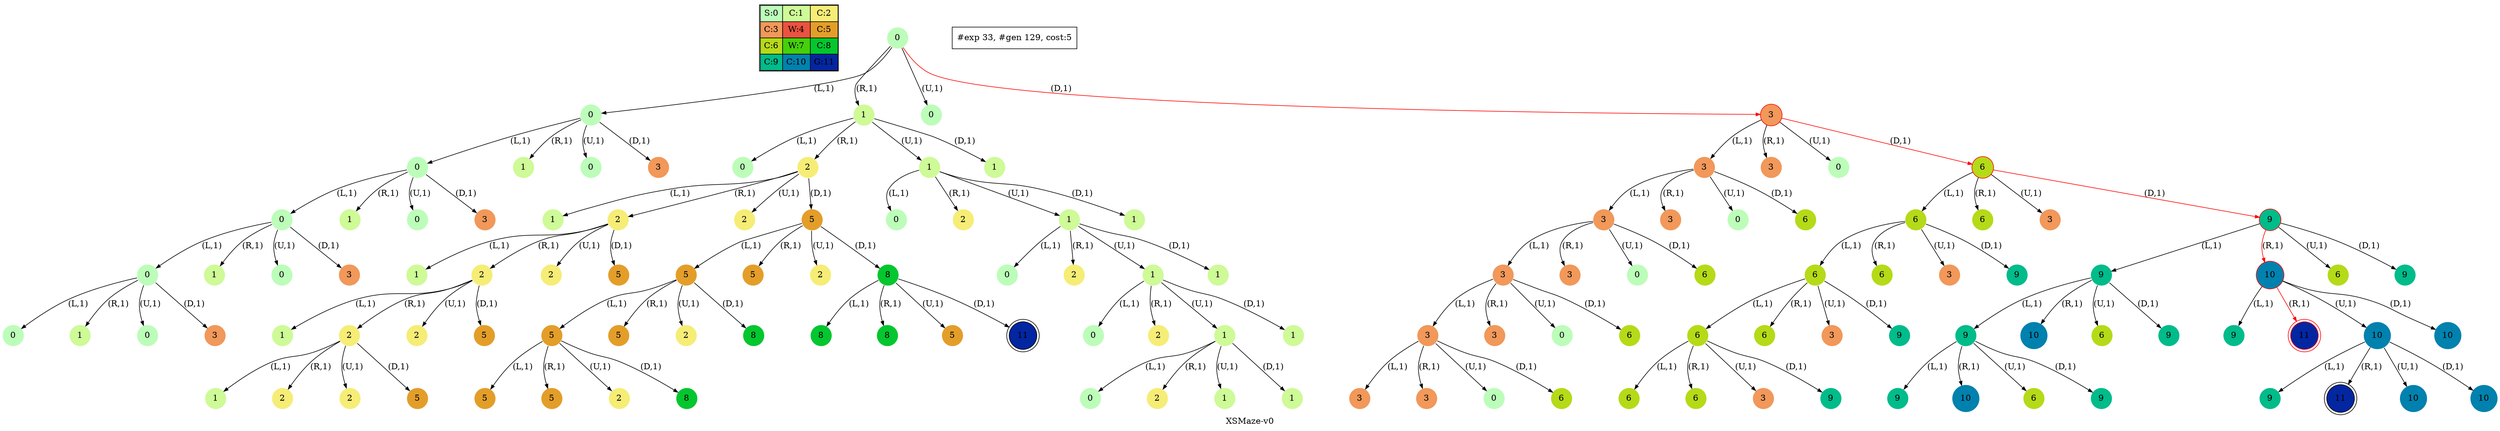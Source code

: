 digraph XSMaze { label="XSMaze-v0"
subgraph MAP {label=Map;map [shape=plaintext label=<<table border="1" cellpadding="5" cellspacing="0" cellborder="1"><tr><td bgcolor="0.32745098 0.267733   0.99083125 1.        ">S:0</td><td bgcolor="0.24117647 0.39545121 0.97940977 1.        ">C:1</td><td bgcolor="0.15490196 0.51591783 0.96349314 1.        ">C:2</td></tr><tr><td bgcolor="0.06862745 0.62692381 0.94315443 1.        ">C:3</td><td bgcolor="0.01764706 0.72643357 0.91848699 1.        ">W:4</td><td bgcolor="0.10392157 0.81262237 0.88960401 1.        ">C:5</td></tr><tr><td bgcolor="0.19803922 0.88960401 0.8534438  1.        ">C:6</td><td bgcolor="0.28431373 0.94315443 0.81619691 1.        ">W:7</td><td bgcolor="0.37058824 0.97940977 0.77520398 1.        ">C:8</td></tr><tr><td bgcolor="0.45686275 0.99770518 0.73065313 1.        ">C:9</td><td bgcolor="0.54313725 0.99770518 0.68274886 1.        ">C:10</td><td bgcolor="0.62941176 0.97940977 0.63171101 1.        ">G:11</td></tr></table>>]} 
nodesep=1 ranksep=0.5 node [shape=circle] edge [arrowsize=0.7] 
"0_0" [label=0 style=filled color=white  fillcolor="0.32745098 0.267733   0.99083125 1.        "]; 
"0_0.0-0" [label=0 style=filled color=white  fillcolor="0.32745098 0.267733   0.99083125 1.        "];  "0_0" -> "0_0.0-0" [label="(L,1)" ]; 
"0_0.1-1" [label=1 style=filled color=white  fillcolor="0.24117647 0.39545121 0.97940977 1.        "];  "0_0" -> "0_0.1-1" [label="(R,1)" ]; 
"0_0.0-2" [label=0 style=filled color=white  fillcolor="0.32745098 0.267733   0.99083125 1.        "];  "0_0" -> "0_0.0-2" [label="(U,1)" ]; 
"0_0.3-3" [label=3 style=filled color=white  fillcolor="0.06862745 0.62692381 0.94315443 1.        "color=red ];   "0_0" -> "0_0.3-3" [label="(D,1)" color=red ];  
"0_0.0.0-0" [label=0 style=filled color=white  fillcolor="0.32745098 0.267733   0.99083125 1.        "];  "0_0.0-0" -> "0_0.0.0-0" [label="(L,1)" ]; 
"0_0.0.1-1" [label=1 style=filled color=white  fillcolor="0.24117647 0.39545121 0.97940977 1.        "];  "0_0.0-0" -> "0_0.0.1-1" [label="(R,1)" ]; 
"0_0.0.0-2" [label=0 style=filled color=white  fillcolor="0.32745098 0.267733   0.99083125 1.        "];  "0_0.0-0" -> "0_0.0.0-2" [label="(U,1)" ]; 
"0_0.0.3-3" [label=3 style=filled color=white  fillcolor="0.06862745 0.62692381 0.94315443 1.        "];  "0_0.0-0" -> "0_0.0.3-3" [label="(D,1)" ]; 
"0_0.1.0-0" [label=0 style=filled color=white  fillcolor="0.32745098 0.267733   0.99083125 1.        "];  "0_0.1-1" -> "0_0.1.0-0" [label="(L,1)" ]; 
"0_0.1.2-1" [label=2 style=filled color=white  fillcolor="0.15490196 0.51591783 0.96349314 1.        "];  "0_0.1-1" -> "0_0.1.2-1" [label="(R,1)" ]; 
"0_0.1.1-2" [label=1 style=filled color=white  fillcolor="0.24117647 0.39545121 0.97940977 1.        "];  "0_0.1-1" -> "0_0.1.1-2" [label="(U,1)" ]; 
"0_0.1.1-3" [label=1 style=filled color=white  fillcolor="0.24117647 0.39545121 0.97940977 1.        "];  "0_0.1-1" -> "0_0.1.1-3" [label="(D,1)" ]; 
"0_0.3.3-0" [label=3 style=filled color=white  fillcolor="0.06862745 0.62692381 0.94315443 1.        "];  "0_0.3-3" -> "0_0.3.3-0" [label="(L,1)" ]; 
"0_0.3.3-1" [label=3 style=filled color=white  fillcolor="0.06862745 0.62692381 0.94315443 1.        "];  "0_0.3-3" -> "0_0.3.3-1" [label="(R,1)" ]; 
"0_0.3.0-2" [label=0 style=filled color=white  fillcolor="0.32745098 0.267733   0.99083125 1.        "];  "0_0.3-3" -> "0_0.3.0-2" [label="(U,1)" ]; 
"0_0.3.6-3" [label=6 style=filled color=white  fillcolor="0.19803922 0.88960401 0.8534438  1.        "color=red ];   "0_0.3-3" -> "0_0.3.6-3" [label="(D,1)" color=red ];  
"0_0.1.2.1-0" [label=1 style=filled color=white  fillcolor="0.24117647 0.39545121 0.97940977 1.        "];  "0_0.1.2-1" -> "0_0.1.2.1-0" [label="(L,1)" ]; 
"0_0.1.2.2-1" [label=2 style=filled color=white  fillcolor="0.15490196 0.51591783 0.96349314 1.        "];  "0_0.1.2-1" -> "0_0.1.2.2-1" [label="(R,1)" ]; 
"0_0.1.2.2-2" [label=2 style=filled color=white  fillcolor="0.15490196 0.51591783 0.96349314 1.        "];  "0_0.1.2-1" -> "0_0.1.2.2-2" [label="(U,1)" ]; 
"0_0.1.2.5-3" [label=5 style=filled color=white  fillcolor="0.10392157 0.81262237 0.88960401 1.        "];  "0_0.1.2-1" -> "0_0.1.2.5-3" [label="(D,1)" ]; 
"0_0.1.1.0-0" [label=0 style=filled color=white  fillcolor="0.32745098 0.267733   0.99083125 1.        "];  "0_0.1.1-2" -> "0_0.1.1.0-0" [label="(L,1)" ]; 
"0_0.1.1.2-1" [label=2 style=filled color=white  fillcolor="0.15490196 0.51591783 0.96349314 1.        "];  "0_0.1.1-2" -> "0_0.1.1.2-1" [label="(R,1)" ]; 
"0_0.1.1.1-2" [label=1 style=filled color=white  fillcolor="0.24117647 0.39545121 0.97940977 1.        "];  "0_0.1.1-2" -> "0_0.1.1.1-2" [label="(U,1)" ]; 
"0_0.1.1.1-3" [label=1 style=filled color=white  fillcolor="0.24117647 0.39545121 0.97940977 1.        "];  "0_0.1.1-2" -> "0_0.1.1.1-3" [label="(D,1)" ]; 
"0_0.3.6.6-0" [label=6 style=filled color=white  fillcolor="0.19803922 0.88960401 0.8534438  1.        "];  "0_0.3.6-3" -> "0_0.3.6.6-0" [label="(L,1)" ]; 
"0_0.3.6.6-1" [label=6 style=filled color=white  fillcolor="0.19803922 0.88960401 0.8534438  1.        "];  "0_0.3.6-3" -> "0_0.3.6.6-1" [label="(R,1)" ]; 
"0_0.3.6.3-2" [label=3 style=filled color=white  fillcolor="0.06862745 0.62692381 0.94315443 1.        "];  "0_0.3.6-3" -> "0_0.3.6.3-2" [label="(U,1)" ]; 
"0_0.3.6.9-3" [label=9 style=filled color=white  fillcolor="0.45686275 0.99770518 0.73065313 1.        "color=red ];   "0_0.3.6-3" -> "0_0.3.6.9-3" [label="(D,1)" color=red ];  
"0_0.0.0.0-0" [label=0 style=filled color=white  fillcolor="0.32745098 0.267733   0.99083125 1.        "];  "0_0.0.0-0" -> "0_0.0.0.0-0" [label="(L,1)" ]; 
"0_0.0.0.1-1" [label=1 style=filled color=white  fillcolor="0.24117647 0.39545121 0.97940977 1.        "];  "0_0.0.0-0" -> "0_0.0.0.1-1" [label="(R,1)" ]; 
"0_0.0.0.0-2" [label=0 style=filled color=white  fillcolor="0.32745098 0.267733   0.99083125 1.        "];  "0_0.0.0-0" -> "0_0.0.0.0-2" [label="(U,1)" ]; 
"0_0.0.0.3-3" [label=3 style=filled color=white  fillcolor="0.06862745 0.62692381 0.94315443 1.        "];  "0_0.0.0-0" -> "0_0.0.0.3-3" [label="(D,1)" ]; 
"0_0.3.3.3-0" [label=3 style=filled color=white  fillcolor="0.06862745 0.62692381 0.94315443 1.        "];  "0_0.3.3-0" -> "0_0.3.3.3-0" [label="(L,1)" ]; 
"0_0.3.3.3-1" [label=3 style=filled color=white  fillcolor="0.06862745 0.62692381 0.94315443 1.        "];  "0_0.3.3-0" -> "0_0.3.3.3-1" [label="(R,1)" ]; 
"0_0.3.3.0-2" [label=0 style=filled color=white  fillcolor="0.32745098 0.267733   0.99083125 1.        "];  "0_0.3.3-0" -> "0_0.3.3.0-2" [label="(U,1)" ]; 
"0_0.3.3.6-3" [label=6 style=filled color=white  fillcolor="0.19803922 0.88960401 0.8534438  1.        "];  "0_0.3.3-0" -> "0_0.3.3.6-3" [label="(D,1)" ]; 
"0_0.1.2.5.5-0" [label=5 style=filled color=white  fillcolor="0.10392157 0.81262237 0.88960401 1.        "];  "0_0.1.2.5-3" -> "0_0.1.2.5.5-0" [label="(L,1)" ]; 
"0_0.1.2.5.5-1" [label=5 style=filled color=white  fillcolor="0.10392157 0.81262237 0.88960401 1.        "];  "0_0.1.2.5-3" -> "0_0.1.2.5.5-1" [label="(R,1)" ]; 
"0_0.1.2.5.2-2" [label=2 style=filled color=white  fillcolor="0.15490196 0.51591783 0.96349314 1.        "];  "0_0.1.2.5-3" -> "0_0.1.2.5.2-2" [label="(U,1)" ]; 
"0_0.1.2.5.8-3" [label=8 style=filled color=white  fillcolor="0.37058824 0.97940977 0.77520398 1.        "];  "0_0.1.2.5-3" -> "0_0.1.2.5.8-3" [label="(D,1)" ]; 
"0_0.3.6.6.6-0" [label=6 style=filled color=white  fillcolor="0.19803922 0.88960401 0.8534438  1.        "];  "0_0.3.6.6-0" -> "0_0.3.6.6.6-0" [label="(L,1)" ]; 
"0_0.3.6.6.6-1" [label=6 style=filled color=white  fillcolor="0.19803922 0.88960401 0.8534438  1.        "];  "0_0.3.6.6-0" -> "0_0.3.6.6.6-1" [label="(R,1)" ]; 
"0_0.3.6.6.3-2" [label=3 style=filled color=white  fillcolor="0.06862745 0.62692381 0.94315443 1.        "];  "0_0.3.6.6-0" -> "0_0.3.6.6.3-2" [label="(U,1)" ]; 
"0_0.3.6.6.9-3" [label=9 style=filled color=white  fillcolor="0.45686275 0.99770518 0.73065313 1.        "];  "0_0.3.6.6-0" -> "0_0.3.6.6.9-3" [label="(D,1)" ]; 
"0_0.0.0.0.0-0" [label=0 style=filled color=white  fillcolor="0.32745098 0.267733   0.99083125 1.        "];  "0_0.0.0.0-0" -> "0_0.0.0.0.0-0" [label="(L,1)" ]; 
"0_0.0.0.0.1-1" [label=1 style=filled color=white  fillcolor="0.24117647 0.39545121 0.97940977 1.        "];  "0_0.0.0.0-0" -> "0_0.0.0.0.1-1" [label="(R,1)" ]; 
"0_0.0.0.0.0-2" [label=0 style=filled color=white  fillcolor="0.32745098 0.267733   0.99083125 1.        "];  "0_0.0.0.0-0" -> "0_0.0.0.0.0-2" [label="(U,1)" ]; 
"0_0.0.0.0.3-3" [label=3 style=filled color=white  fillcolor="0.06862745 0.62692381 0.94315443 1.        "];  "0_0.0.0.0-0" -> "0_0.0.0.0.3-3" [label="(D,1)" ]; 
"0_0.3.3.3.3-0" [label=3 style=filled color=white  fillcolor="0.06862745 0.62692381 0.94315443 1.        "];  "0_0.3.3.3-0" -> "0_0.3.3.3.3-0" [label="(L,1)" ]; 
"0_0.3.3.3.3-1" [label=3 style=filled color=white  fillcolor="0.06862745 0.62692381 0.94315443 1.        "];  "0_0.3.3.3-0" -> "0_0.3.3.3.3-1" [label="(R,1)" ]; 
"0_0.3.3.3.0-2" [label=0 style=filled color=white  fillcolor="0.32745098 0.267733   0.99083125 1.        "];  "0_0.3.3.3-0" -> "0_0.3.3.3.0-2" [label="(U,1)" ]; 
"0_0.3.3.3.6-3" [label=6 style=filled color=white  fillcolor="0.19803922 0.88960401 0.8534438  1.        "];  "0_0.3.3.3-0" -> "0_0.3.3.3.6-3" [label="(D,1)" ]; 
"0_0.1.2.2.1-0" [label=1 style=filled color=white  fillcolor="0.24117647 0.39545121 0.97940977 1.        "];  "0_0.1.2.2-1" -> "0_0.1.2.2.1-0" [label="(L,1)" ]; 
"0_0.1.2.2.2-1" [label=2 style=filled color=white  fillcolor="0.15490196 0.51591783 0.96349314 1.        "];  "0_0.1.2.2-1" -> "0_0.1.2.2.2-1" [label="(R,1)" ]; 
"0_0.1.2.2.2-2" [label=2 style=filled color=white  fillcolor="0.15490196 0.51591783 0.96349314 1.        "];  "0_0.1.2.2-1" -> "0_0.1.2.2.2-2" [label="(U,1)" ]; 
"0_0.1.2.2.5-3" [label=5 style=filled color=white  fillcolor="0.10392157 0.81262237 0.88960401 1.        "];  "0_0.1.2.2-1" -> "0_0.1.2.2.5-3" [label="(D,1)" ]; 
"0_0.3.6.9.9-0" [label=9 style=filled color=white  fillcolor="0.45686275 0.99770518 0.73065313 1.        "];  "0_0.3.6.9-3" -> "0_0.3.6.9.9-0" [label="(L,1)" ]; 
"0_0.3.6.9.10-1" [label=10 style=filled color=white  fillcolor="0.54313725 0.99770518 0.68274886 1.        "color=red ];   "0_0.3.6.9-3" -> "0_0.3.6.9.10-1" [label="(R,1)" color=red ];  
"0_0.3.6.9.6-2" [label=6 style=filled color=white  fillcolor="0.19803922 0.88960401 0.8534438  1.        "];  "0_0.3.6.9-3" -> "0_0.3.6.9.6-2" [label="(U,1)" ]; 
"0_0.3.6.9.9-3" [label=9 style=filled color=white  fillcolor="0.45686275 0.99770518 0.73065313 1.        "];  "0_0.3.6.9-3" -> "0_0.3.6.9.9-3" [label="(D,1)" ]; 
"0_0.1.1.1.0-0" [label=0 style=filled color=white  fillcolor="0.32745098 0.267733   0.99083125 1.        "];  "0_0.1.1.1-2" -> "0_0.1.1.1.0-0" [label="(L,1)" ]; 
"0_0.1.1.1.2-1" [label=2 style=filled color=white  fillcolor="0.15490196 0.51591783 0.96349314 1.        "];  "0_0.1.1.1-2" -> "0_0.1.1.1.2-1" [label="(R,1)" ]; 
"0_0.1.1.1.1-2" [label=1 style=filled color=white  fillcolor="0.24117647 0.39545121 0.97940977 1.        "];  "0_0.1.1.1-2" -> "0_0.1.1.1.1-2" [label="(U,1)" ]; 
"0_0.1.1.1.1-3" [label=1 style=filled color=white  fillcolor="0.24117647 0.39545121 0.97940977 1.        "];  "0_0.1.1.1-2" -> "0_0.1.1.1.1-3" [label="(D,1)" ]; 
"0_0.1.2.5.5.5-0" [label=5 style=filled color=white  fillcolor="0.10392157 0.81262237 0.88960401 1.        "];  "0_0.1.2.5.5-0" -> "0_0.1.2.5.5.5-0" [label="(L,1)" ]; 
"0_0.1.2.5.5.5-1" [label=5 style=filled color=white  fillcolor="0.10392157 0.81262237 0.88960401 1.        "];  "0_0.1.2.5.5-0" -> "0_0.1.2.5.5.5-1" [label="(R,1)" ]; 
"0_0.1.2.5.5.2-2" [label=2 style=filled color=white  fillcolor="0.15490196 0.51591783 0.96349314 1.        "];  "0_0.1.2.5.5-0" -> "0_0.1.2.5.5.2-2" [label="(U,1)" ]; 
"0_0.1.2.5.5.8-3" [label=8 style=filled color=white  fillcolor="0.37058824 0.97940977 0.77520398 1.        "];  "0_0.1.2.5.5-0" -> "0_0.1.2.5.5.8-3" [label="(D,1)" ]; 
"0_0.3.6.6.6.6-0" [label=6 style=filled color=white  fillcolor="0.19803922 0.88960401 0.8534438  1.        "];  "0_0.3.6.6.6-0" -> "0_0.3.6.6.6.6-0" [label="(L,1)" ]; 
"0_0.3.6.6.6.6-1" [label=6 style=filled color=white  fillcolor="0.19803922 0.88960401 0.8534438  1.        "];  "0_0.3.6.6.6-0" -> "0_0.3.6.6.6.6-1" [label="(R,1)" ]; 
"0_0.3.6.6.6.3-2" [label=3 style=filled color=white  fillcolor="0.06862745 0.62692381 0.94315443 1.        "];  "0_0.3.6.6.6-0" -> "0_0.3.6.6.6.3-2" [label="(U,1)" ]; 
"0_0.3.6.6.6.9-3" [label=9 style=filled color=white  fillcolor="0.45686275 0.99770518 0.73065313 1.        "];  "0_0.3.6.6.6-0" -> "0_0.3.6.6.6.9-3" [label="(D,1)" ]; 
"0_0.3.6.9.10.9-0" [label=9 style=filled color=white  fillcolor="0.45686275 0.99770518 0.73065313 1.        "];  "0_0.3.6.9.10-1" -> "0_0.3.6.9.10.9-0" [label="(L,1)" ]; 
"0_0.3.6.9.10.11-1" [label=11 style=filled color=red peripheries=2 fillcolor="0.62941176 0.97940977 0.63171101 1.        "color=red ];   "0_0.3.6.9.10-1" -> "0_0.3.6.9.10.11-1" [label="(R,1)" color=red ];  
"0_0.3.6.9.10.10-2" [label=10 style=filled color=white  fillcolor="0.54313725 0.99770518 0.68274886 1.        "];  "0_0.3.6.9.10-1" -> "0_0.3.6.9.10.10-2" [label="(U,1)" ]; 
"0_0.3.6.9.10.10-3" [label=10 style=filled color=white  fillcolor="0.54313725 0.99770518 0.68274886 1.        "];  "0_0.3.6.9.10-1" -> "0_0.3.6.9.10.10-3" [label="(D,1)" ]; 
"0_0.1.1.1.1.0-0" [label=0 style=filled color=white  fillcolor="0.32745098 0.267733   0.99083125 1.        "];  "0_0.1.1.1.1-2" -> "0_0.1.1.1.1.0-0" [label="(L,1)" ]; 
"0_0.1.1.1.1.2-1" [label=2 style=filled color=white  fillcolor="0.15490196 0.51591783 0.96349314 1.        "];  "0_0.1.1.1.1-2" -> "0_0.1.1.1.1.2-1" [label="(R,1)" ]; 
"0_0.1.1.1.1.1-2" [label=1 style=filled color=white  fillcolor="0.24117647 0.39545121 0.97940977 1.        "];  "0_0.1.1.1.1-2" -> "0_0.1.1.1.1.1-2" [label="(U,1)" ]; 
"0_0.1.1.1.1.1-3" [label=1 style=filled color=white  fillcolor="0.24117647 0.39545121 0.97940977 1.        "];  "0_0.1.1.1.1-2" -> "0_0.1.1.1.1.1-3" [label="(D,1)" ]; 
"0_0.1.2.5.8.8-0" [label=8 style=filled color=white  fillcolor="0.37058824 0.97940977 0.77520398 1.        "];  "0_0.1.2.5.8-3" -> "0_0.1.2.5.8.8-0" [label="(L,1)" ]; 
"0_0.1.2.5.8.8-1" [label=8 style=filled color=white  fillcolor="0.37058824 0.97940977 0.77520398 1.        "];  "0_0.1.2.5.8-3" -> "0_0.1.2.5.8.8-1" [label="(R,1)" ]; 
"0_0.1.2.5.8.5-2" [label=5 style=filled color=white  fillcolor="0.10392157 0.81262237 0.88960401 1.        "];  "0_0.1.2.5.8-3" -> "0_0.1.2.5.8.5-2" [label="(U,1)" ]; 
"0_0.1.2.5.8.11-3" [label=11 style=filled color=black peripheries=2 fillcolor="0.62941176 0.97940977 0.63171101 1.        "];  "0_0.1.2.5.8-3" -> "0_0.1.2.5.8.11-3" [label="(D,1)" ]; 
"0_0.0.0.0.0.0-0" [label=0 style=filled color=white  fillcolor="0.32745098 0.267733   0.99083125 1.        "];  "0_0.0.0.0.0-0" -> "0_0.0.0.0.0.0-0" [label="(L,1)" ]; 
"0_0.0.0.0.0.1-1" [label=1 style=filled color=white  fillcolor="0.24117647 0.39545121 0.97940977 1.        "];  "0_0.0.0.0.0-0" -> "0_0.0.0.0.0.1-1" [label="(R,1)" ]; 
"0_0.0.0.0.0.0-2" [label=0 style=filled color=white  fillcolor="0.32745098 0.267733   0.99083125 1.        "];  "0_0.0.0.0.0-0" -> "0_0.0.0.0.0.0-2" [label="(U,1)" ]; 
"0_0.0.0.0.0.3-3" [label=3 style=filled color=white  fillcolor="0.06862745 0.62692381 0.94315443 1.        "];  "0_0.0.0.0.0-0" -> "0_0.0.0.0.0.3-3" [label="(D,1)" ]; 
"0_0.1.2.2.2.1-0" [label=1 style=filled color=white  fillcolor="0.24117647 0.39545121 0.97940977 1.        "];  "0_0.1.2.2.2-1" -> "0_0.1.2.2.2.1-0" [label="(L,1)" ]; 
"0_0.1.2.2.2.2-1" [label=2 style=filled color=white  fillcolor="0.15490196 0.51591783 0.96349314 1.        "];  "0_0.1.2.2.2-1" -> "0_0.1.2.2.2.2-1" [label="(R,1)" ]; 
"0_0.1.2.2.2.2-2" [label=2 style=filled color=white  fillcolor="0.15490196 0.51591783 0.96349314 1.        "];  "0_0.1.2.2.2-1" -> "0_0.1.2.2.2.2-2" [label="(U,1)" ]; 
"0_0.1.2.2.2.5-3" [label=5 style=filled color=white  fillcolor="0.10392157 0.81262237 0.88960401 1.        "];  "0_0.1.2.2.2-1" -> "0_0.1.2.2.2.5-3" [label="(D,1)" ]; 
"0_0.3.3.3.3.3-0" [label=3 style=filled color=white  fillcolor="0.06862745 0.62692381 0.94315443 1.        "];  "0_0.3.3.3.3-0" -> "0_0.3.3.3.3.3-0" [label="(L,1)" ]; 
"0_0.3.3.3.3.3-1" [label=3 style=filled color=white  fillcolor="0.06862745 0.62692381 0.94315443 1.        "];  "0_0.3.3.3.3-0" -> "0_0.3.3.3.3.3-1" [label="(R,1)" ]; 
"0_0.3.3.3.3.0-2" [label=0 style=filled color=white  fillcolor="0.32745098 0.267733   0.99083125 1.        "];  "0_0.3.3.3.3-0" -> "0_0.3.3.3.3.0-2" [label="(U,1)" ]; 
"0_0.3.3.3.3.6-3" [label=6 style=filled color=white  fillcolor="0.19803922 0.88960401 0.8534438  1.        "];  "0_0.3.3.3.3-0" -> "0_0.3.3.3.3.6-3" [label="(D,1)" ]; 
"0_0.3.6.9.9.9-0" [label=9 style=filled color=white  fillcolor="0.45686275 0.99770518 0.73065313 1.        "];  "0_0.3.6.9.9-0" -> "0_0.3.6.9.9.9-0" [label="(L,1)" ]; 
"0_0.3.6.9.9.10-1" [label=10 style=filled color=white  fillcolor="0.54313725 0.99770518 0.68274886 1.        "];  "0_0.3.6.9.9-0" -> "0_0.3.6.9.9.10-1" [label="(R,1)" ]; 
"0_0.3.6.9.9.6-2" [label=6 style=filled color=white  fillcolor="0.19803922 0.88960401 0.8534438  1.        "];  "0_0.3.6.9.9-0" -> "0_0.3.6.9.9.6-2" [label="(U,1)" ]; 
"0_0.3.6.9.9.9-3" [label=9 style=filled color=white  fillcolor="0.45686275 0.99770518 0.73065313 1.        "];  "0_0.3.6.9.9-0" -> "0_0.3.6.9.9.9-3" [label="(D,1)" ]; 
"0_0.1.2.5.5.5.5-0" [label=5 style=filled color=white  fillcolor="0.10392157 0.81262237 0.88960401 1.        "];  "0_0.1.2.5.5.5-0" -> "0_0.1.2.5.5.5.5-0" [label="(L,1)" ]; 
"0_0.1.2.5.5.5.5-1" [label=5 style=filled color=white  fillcolor="0.10392157 0.81262237 0.88960401 1.        "];  "0_0.1.2.5.5.5-0" -> "0_0.1.2.5.5.5.5-1" [label="(R,1)" ]; 
"0_0.1.2.5.5.5.2-2" [label=2 style=filled color=white  fillcolor="0.15490196 0.51591783 0.96349314 1.        "];  "0_0.1.2.5.5.5-0" -> "0_0.1.2.5.5.5.2-2" [label="(U,1)" ]; 
"0_0.1.2.5.5.5.8-3" [label=8 style=filled color=white  fillcolor="0.37058824 0.97940977 0.77520398 1.        "];  "0_0.1.2.5.5.5-0" -> "0_0.1.2.5.5.5.8-3" [label="(D,1)" ]; 
"0_0.3.6.9.10.10.9-0" [label=9 style=filled color=white  fillcolor="0.45686275 0.99770518 0.73065313 1.        "];  "0_0.3.6.9.10.10-2" -> "0_0.3.6.9.10.10.9-0" [label="(L,1)" ]; 
"0_0.3.6.9.10.10.11-1" [label=11 style=filled color=black peripheries=2 fillcolor="0.62941176 0.97940977 0.63171101 1.        "];  "0_0.3.6.9.10.10-2" -> "0_0.3.6.9.10.10.11-1" [label="(R,1)" ]; 
"0_0.3.6.9.10.10.10-2" [label=10 style=filled color=white  fillcolor="0.54313725 0.99770518 0.68274886 1.        "];  "0_0.3.6.9.10.10-2" -> "0_0.3.6.9.10.10.10-2" [label="(U,1)" ]; 
"0_0.3.6.9.10.10.10-3" [label=10 style=filled color=white  fillcolor="0.54313725 0.99770518 0.68274886 1.        "];  "0_0.3.6.9.10.10-2" -> "0_0.3.6.9.10.10.10-3" [label="(D,1)" ]; 
"0_0.3.3.3.3.3.3-0" [label=3 style=filled color=white  fillcolor="0.06862745 0.62692381 0.94315443 1.        "];  "0_0.3.3.3.3.3-0" -> "0_0.3.3.3.3.3.3-0" [label="(L,1)" ]; 
"0_0.3.3.3.3.3.3-1" [label=3 style=filled color=white  fillcolor="0.06862745 0.62692381 0.94315443 1.        "];  "0_0.3.3.3.3.3-0" -> "0_0.3.3.3.3.3.3-1" [label="(R,1)" ]; 
"0_0.3.3.3.3.3.0-2" [label=0 style=filled color=white  fillcolor="0.32745098 0.267733   0.99083125 1.        "];  "0_0.3.3.3.3.3-0" -> "0_0.3.3.3.3.3.0-2" [label="(U,1)" ]; 
"0_0.3.3.3.3.3.6-3" [label=6 style=filled color=white  fillcolor="0.19803922 0.88960401 0.8534438  1.        "];  "0_0.3.3.3.3.3-0" -> "0_0.3.3.3.3.3.6-3" [label="(D,1)" ]; 
"0_0.3.6.9.9.9.9-0" [label=9 style=filled color=white  fillcolor="0.45686275 0.99770518 0.73065313 1.        "];  "0_0.3.6.9.9.9-0" -> "0_0.3.6.9.9.9.9-0" [label="(L,1)" ]; 
"0_0.3.6.9.9.9.10-1" [label=10 style=filled color=white  fillcolor="0.54313725 0.99770518 0.68274886 1.        "];  "0_0.3.6.9.9.9-0" -> "0_0.3.6.9.9.9.10-1" [label="(R,1)" ]; 
"0_0.3.6.9.9.9.6-2" [label=6 style=filled color=white  fillcolor="0.19803922 0.88960401 0.8534438  1.        "];  "0_0.3.6.9.9.9-0" -> "0_0.3.6.9.9.9.6-2" [label="(U,1)" ]; 
"0_0.3.6.9.9.9.9-3" [label=9 style=filled color=white  fillcolor="0.45686275 0.99770518 0.73065313 1.        "];  "0_0.3.6.9.9.9-0" -> "0_0.3.6.9.9.9.9-3" [label="(D,1)" ]; 
"0_0.3.6.6.6.6.6-0" [label=6 style=filled color=white  fillcolor="0.19803922 0.88960401 0.8534438  1.        "];  "0_0.3.6.6.6.6-0" -> "0_0.3.6.6.6.6.6-0" [label="(L,1)" ]; 
"0_0.3.6.6.6.6.6-1" [label=6 style=filled color=white  fillcolor="0.19803922 0.88960401 0.8534438  1.        "];  "0_0.3.6.6.6.6-0" -> "0_0.3.6.6.6.6.6-1" [label="(R,1)" ]; 
"0_0.3.6.6.6.6.3-2" [label=3 style=filled color=white  fillcolor="0.06862745 0.62692381 0.94315443 1.        "];  "0_0.3.6.6.6.6-0" -> "0_0.3.6.6.6.6.3-2" [label="(U,1)" ]; 
"0_0.3.6.6.6.6.9-3" [label=9 style=filled color=white  fillcolor="0.45686275 0.99770518 0.73065313 1.        "];  "0_0.3.6.6.6.6-0" -> "0_0.3.6.6.6.6.9-3" [label="(D,1)" ]; 
"0_0.1.1.1.1.1.0-0" [label=0 style=filled color=white  fillcolor="0.32745098 0.267733   0.99083125 1.        "];  "0_0.1.1.1.1.1-2" -> "0_0.1.1.1.1.1.0-0" [label="(L,1)" ]; 
"0_0.1.1.1.1.1.2-1" [label=2 style=filled color=white  fillcolor="0.15490196 0.51591783 0.96349314 1.        "];  "0_0.1.1.1.1.1-2" -> "0_0.1.1.1.1.1.2-1" [label="(R,1)" ]; 
"0_0.1.1.1.1.1.1-2" [label=1 style=filled color=white  fillcolor="0.24117647 0.39545121 0.97940977 1.        "];  "0_0.1.1.1.1.1-2" -> "0_0.1.1.1.1.1.1-2" [label="(U,1)" ]; 
"0_0.1.1.1.1.1.1-3" [label=1 style=filled color=white  fillcolor="0.24117647 0.39545121 0.97940977 1.        "];  "0_0.1.1.1.1.1-2" -> "0_0.1.1.1.1.1.1-3" [label="(D,1)" ]; 
"0_0.1.2.2.2.2.1-0" [label=1 style=filled color=white  fillcolor="0.24117647 0.39545121 0.97940977 1.        "];  "0_0.1.2.2.2.2-1" -> "0_0.1.2.2.2.2.1-0" [label="(L,1)" ]; 
"0_0.1.2.2.2.2.2-1" [label=2 style=filled color=white  fillcolor="0.15490196 0.51591783 0.96349314 1.        "];  "0_0.1.2.2.2.2-1" -> "0_0.1.2.2.2.2.2-1" [label="(R,1)" ]; 
"0_0.1.2.2.2.2.2-2" [label=2 style=filled color=white  fillcolor="0.15490196 0.51591783 0.96349314 1.        "];  "0_0.1.2.2.2.2-1" -> "0_0.1.2.2.2.2.2-2" [label="(U,1)" ]; 
"0_0.1.2.2.2.2.5-3" [label=5 style=filled color=white  fillcolor="0.10392157 0.81262237 0.88960401 1.        "];  "0_0.1.2.2.2.2-1" -> "0_0.1.2.2.2.2.5-3" [label="(D,1)" ]; 
 "#exp 33, #gen 129, cost:5" [ shape=box ];
}
